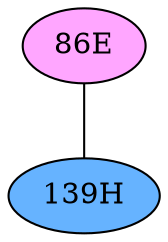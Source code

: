 // The Round Table
graph {
	"86E" [fillcolor="#FFA6FF" style=radial]
	"139H" [fillcolor="#66B3FF" style=radial]
	"86E" -- "139H" [penwidth=1]
}
